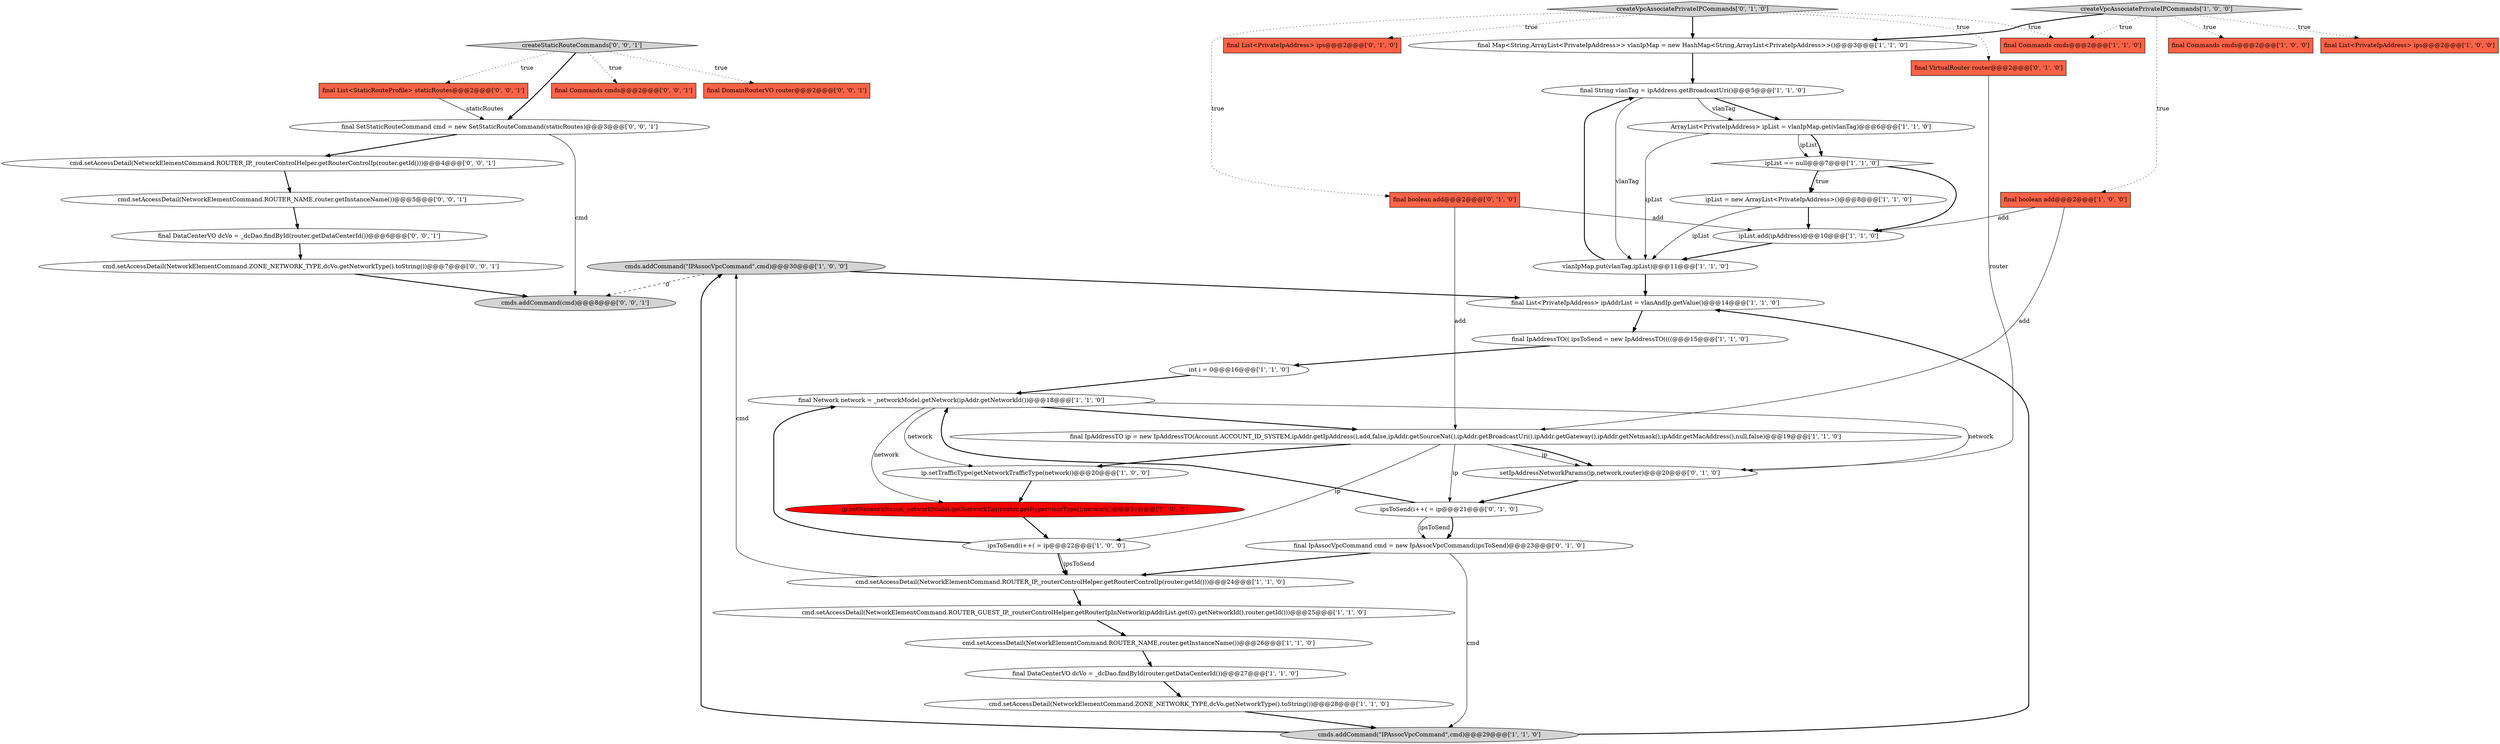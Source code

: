 digraph {
37 [style = filled, label = "cmd.setAccessDetail(NetworkElementCommand.ZONE_NETWORK_TYPE,dcVo.getNetworkType().toString())@@@7@@@['0', '0', '1']", fillcolor = white, shape = ellipse image = "AAA0AAABBB3BBB"];
15 [style = filled, label = "cmds.addCommand(\"IPAssocVpcCommand\",cmd)@@@30@@@['1', '0', '0']", fillcolor = lightgray, shape = ellipse image = "AAA0AAABBB1BBB"];
12 [style = filled, label = "final IpAddressTO ip = new IpAddressTO(Account.ACCOUNT_ID_SYSTEM,ipAddr.getIpAddress(),add,false,ipAddr.getSourceNat(),ipAddr.getBroadcastUri(),ipAddr.getGateway(),ipAddr.getNetmask(),ipAddr.getMacAddress(),null,false)@@@19@@@['1', '1', '0']", fillcolor = white, shape = ellipse image = "AAA0AAABBB1BBB"];
16 [style = filled, label = "ipList == null@@@7@@@['1', '1', '0']", fillcolor = white, shape = diamond image = "AAA0AAABBB1BBB"];
36 [style = filled, label = "cmd.setAccessDetail(NetworkElementCommand.ROUTER_IP,_routerControlHelper.getRouterControlIp(router.getId()))@@@4@@@['0', '0', '1']", fillcolor = white, shape = ellipse image = "AAA0AAABBB3BBB"];
40 [style = filled, label = "final SetStaticRouteCommand cmd = new SetStaticRouteCommand(staticRoutes)@@@3@@@['0', '0', '1']", fillcolor = white, shape = ellipse image = "AAA0AAABBB3BBB"];
21 [style = filled, label = "final List<PrivateIpAddress> ipAddrList = vlanAndIp.getValue()@@@14@@@['1', '1', '0']", fillcolor = white, shape = ellipse image = "AAA0AAABBB1BBB"];
35 [style = filled, label = "final Commands cmds@@@2@@@['0', '0', '1']", fillcolor = tomato, shape = box image = "AAA0AAABBB3BBB"];
4 [style = filled, label = "final Commands cmds@@@2@@@['1', '0', '0']", fillcolor = tomato, shape = box image = "AAA0AAABBB1BBB"];
23 [style = filled, label = "cmds.addCommand(\"IPAssocVpcCommand\",cmd)@@@29@@@['1', '1', '0']", fillcolor = lightgray, shape = ellipse image = "AAA0AAABBB1BBB"];
28 [style = filled, label = "ipsToSend(i++( = ip@@@21@@@['0', '1', '0']", fillcolor = white, shape = ellipse image = "AAA0AAABBB2BBB"];
32 [style = filled, label = "final VirtualRouter router@@@2@@@['0', '1', '0']", fillcolor = tomato, shape = box image = "AAA0AAABBB2BBB"];
11 [style = filled, label = "final boolean add@@@2@@@['1', '0', '0']", fillcolor = tomato, shape = box image = "AAA0AAABBB1BBB"];
42 [style = filled, label = "final DataCenterVO dcVo = _dcDao.findById(router.getDataCenterId())@@@6@@@['0', '0', '1']", fillcolor = white, shape = ellipse image = "AAA0AAABBB3BBB"];
2 [style = filled, label = "ArrayList<PrivateIpAddress> ipList = vlanIpMap.get(vlanTag)@@@6@@@['1', '1', '0']", fillcolor = white, shape = ellipse image = "AAA0AAABBB1BBB"];
31 [style = filled, label = "final IpAssocVpcCommand cmd = new IpAssocVpcCommand(ipsToSend)@@@23@@@['0', '1', '0']", fillcolor = white, shape = ellipse image = "AAA0AAABBB2BBB"];
38 [style = filled, label = "cmds.addCommand(cmd)@@@8@@@['0', '0', '1']", fillcolor = lightgray, shape = ellipse image = "AAA0AAABBB3BBB"];
29 [style = filled, label = "final List<PrivateIpAddress> ips@@@2@@@['0', '1', '0']", fillcolor = tomato, shape = box image = "AAA0AAABBB2BBB"];
5 [style = filled, label = "cmd.setAccessDetail(NetworkElementCommand.ZONE_NETWORK_TYPE,dcVo.getNetworkType().toString())@@@28@@@['1', '1', '0']", fillcolor = white, shape = ellipse image = "AAA0AAABBB1BBB"];
20 [style = filled, label = "ipList.add(ipAddress)@@@10@@@['1', '1', '0']", fillcolor = white, shape = ellipse image = "AAA0AAABBB1BBB"];
9 [style = filled, label = "final Map<String,ArrayList<PrivateIpAddress>> vlanIpMap = new HashMap<String,ArrayList<PrivateIpAddress>>()@@@3@@@['1', '1', '0']", fillcolor = white, shape = ellipse image = "AAA0AAABBB1BBB"];
17 [style = filled, label = "int i = 0@@@16@@@['1', '1', '0']", fillcolor = white, shape = ellipse image = "AAA0AAABBB1BBB"];
10 [style = filled, label = "final List<PrivateIpAddress> ips@@@2@@@['1', '0', '0']", fillcolor = tomato, shape = box image = "AAA0AAABBB1BBB"];
39 [style = filled, label = "final DomainRouterVO router@@@2@@@['0', '0', '1']", fillcolor = tomato, shape = box image = "AAA0AAABBB3BBB"];
0 [style = filled, label = "ip.setTrafficType(getNetworkTrafficType(network))@@@20@@@['1', '0', '0']", fillcolor = white, shape = ellipse image = "AAA0AAABBB1BBB"];
14 [style = filled, label = "ip.setNetworkName(_networkModel.getNetworkTag(router.getHypervisorType(),network))@@@21@@@['1', '0', '0']", fillcolor = red, shape = ellipse image = "AAA1AAABBB1BBB"];
27 [style = filled, label = "final boolean add@@@2@@@['0', '1', '0']", fillcolor = tomato, shape = box image = "AAA0AAABBB2BBB"];
18 [style = filled, label = "createVpcAssociatePrivateIPCommands['1', '0', '0']", fillcolor = lightgray, shape = diamond image = "AAA0AAABBB1BBB"];
41 [style = filled, label = "cmd.setAccessDetail(NetworkElementCommand.ROUTER_NAME,router.getInstanceName())@@@5@@@['0', '0', '1']", fillcolor = white, shape = ellipse image = "AAA0AAABBB3BBB"];
33 [style = filled, label = "setIpAddressNetworkParams(ip,network,router)@@@20@@@['0', '1', '0']", fillcolor = white, shape = ellipse image = "AAA0AAABBB2BBB"];
13 [style = filled, label = "final IpAddressTO(( ipsToSend = new IpAddressTO((((@@@15@@@['1', '1', '0']", fillcolor = white, shape = ellipse image = "AAA0AAABBB1BBB"];
1 [style = filled, label = "final String vlanTag = ipAddress.getBroadcastUri()@@@5@@@['1', '1', '0']", fillcolor = white, shape = ellipse image = "AAA0AAABBB1BBB"];
25 [style = filled, label = "final Commands cmds@@@2@@@['1', '1', '0']", fillcolor = tomato, shape = box image = "AAA0AAABBB1BBB"];
43 [style = filled, label = "final List<StaticRouteProfile> staticRoutes@@@2@@@['0', '0', '1']", fillcolor = tomato, shape = box image = "AAA0AAABBB3BBB"];
24 [style = filled, label = "cmd.setAccessDetail(NetworkElementCommand.ROUTER_GUEST_IP,_routerControlHelper.getRouterIpInNetwork(ipAddrList.get(0).getNetworkId(),router.getId()))@@@25@@@['1', '1', '0']", fillcolor = white, shape = ellipse image = "AAA0AAABBB1BBB"];
6 [style = filled, label = "cmd.setAccessDetail(NetworkElementCommand.ROUTER_NAME,router.getInstanceName())@@@26@@@['1', '1', '0']", fillcolor = white, shape = ellipse image = "AAA0AAABBB1BBB"];
7 [style = filled, label = "ipsToSend(i++( = ip@@@22@@@['1', '0', '0']", fillcolor = white, shape = ellipse image = "AAA0AAABBB1BBB"];
19 [style = filled, label = "cmd.setAccessDetail(NetworkElementCommand.ROUTER_IP,_routerControlHelper.getRouterControlIp(router.getId()))@@@24@@@['1', '1', '0']", fillcolor = white, shape = ellipse image = "AAA0AAABBB1BBB"];
30 [style = filled, label = "createVpcAssociatePrivateIPCommands['0', '1', '0']", fillcolor = lightgray, shape = diamond image = "AAA0AAABBB2BBB"];
34 [style = filled, label = "createStaticRouteCommands['0', '0', '1']", fillcolor = lightgray, shape = diamond image = "AAA0AAABBB3BBB"];
22 [style = filled, label = "final DataCenterVO dcVo = _dcDao.findById(router.getDataCenterId())@@@27@@@['1', '1', '0']", fillcolor = white, shape = ellipse image = "AAA0AAABBB1BBB"];
8 [style = filled, label = "ipList = new ArrayList<PrivateIpAddress>()@@@8@@@['1', '1', '0']", fillcolor = white, shape = ellipse image = "AAA0AAABBB1BBB"];
26 [style = filled, label = "vlanIpMap.put(vlanTag,ipList)@@@11@@@['1', '1', '0']", fillcolor = white, shape = ellipse image = "AAA0AAABBB1BBB"];
3 [style = filled, label = "final Network network = _networkModel.getNetwork(ipAddr.getNetworkId())@@@18@@@['1', '1', '0']", fillcolor = white, shape = ellipse image = "AAA0AAABBB1BBB"];
40->38 [style = solid, label="cmd"];
16->8 [style = dotted, label="true"];
42->37 [style = bold, label=""];
34->40 [style = bold, label=""];
36->41 [style = bold, label=""];
12->28 [style = solid, label="ip"];
16->8 [style = bold, label=""];
5->23 [style = bold, label=""];
6->22 [style = bold, label=""];
18->25 [style = dotted, label="true"];
20->26 [style = bold, label=""];
11->12 [style = solid, label="add"];
15->21 [style = bold, label=""];
30->27 [style = dotted, label="true"];
33->28 [style = bold, label=""];
26->1 [style = bold, label=""];
31->23 [style = solid, label="cmd"];
3->0 [style = solid, label="network"];
28->31 [style = bold, label=""];
27->20 [style = solid, label="add"];
23->15 [style = bold, label=""];
43->40 [style = solid, label="staticRoutes"];
30->9 [style = bold, label=""];
8->26 [style = solid, label="ipList"];
19->15 [style = solid, label="cmd"];
3->33 [style = solid, label="network"];
3->12 [style = bold, label=""];
12->33 [style = solid, label="ip"];
12->0 [style = bold, label=""];
22->5 [style = bold, label=""];
7->3 [style = bold, label=""];
34->39 [style = dotted, label="true"];
14->7 [style = bold, label=""];
26->21 [style = bold, label=""];
19->24 [style = bold, label=""];
11->20 [style = solid, label="add"];
18->10 [style = dotted, label="true"];
15->38 [style = dashed, label="0"];
30->29 [style = dotted, label="true"];
13->17 [style = bold, label=""];
18->11 [style = dotted, label="true"];
0->14 [style = bold, label=""];
34->43 [style = dotted, label="true"];
8->20 [style = bold, label=""];
30->25 [style = dotted, label="true"];
23->21 [style = bold, label=""];
34->35 [style = dotted, label="true"];
40->36 [style = bold, label=""];
27->12 [style = solid, label="add"];
37->38 [style = bold, label=""];
2->26 [style = solid, label="ipList"];
1->26 [style = solid, label="vlanTag"];
18->9 [style = bold, label=""];
17->3 [style = bold, label=""];
12->33 [style = bold, label=""];
30->32 [style = dotted, label="true"];
2->16 [style = solid, label="ipList"];
1->2 [style = bold, label=""];
28->31 [style = solid, label="ipsToSend"];
28->3 [style = bold, label=""];
12->7 [style = solid, label="ip"];
18->4 [style = dotted, label="true"];
7->19 [style = solid, label="ipsToSend"];
3->14 [style = solid, label="network"];
1->2 [style = solid, label="vlanTag"];
9->1 [style = bold, label=""];
16->20 [style = bold, label=""];
24->6 [style = bold, label=""];
7->19 [style = bold, label=""];
31->19 [style = bold, label=""];
21->13 [style = bold, label=""];
32->33 [style = solid, label="router"];
41->42 [style = bold, label=""];
2->16 [style = bold, label=""];
}
